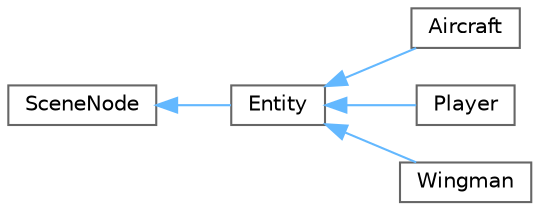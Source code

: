 digraph "Graphical Class Hierarchy"
{
 // LATEX_PDF_SIZE
  bgcolor="transparent";
  edge [fontname=Helvetica,fontsize=10,labelfontname=Helvetica,labelfontsize=10];
  node [fontname=Helvetica,fontsize=10,shape=box,height=0.2,width=0.4];
  rankdir="LR";
  Node0 [label="SceneNode",height=0.2,width=0.4,color="grey40", fillcolor="white", style="filled",URL="$class_scene_node.html",tooltip=" "];
  Node0 -> Node1 [dir="back",color="steelblue1",style="solid"];
  Node1 [label="Entity",height=0.2,width=0.4,color="grey40", fillcolor="white", style="filled",URL="$class_entity.html",tooltip="Main class for most objects in game world."];
  Node1 -> Node2 [dir="back",color="steelblue1",style="solid"];
  Node2 [label="Aircraft",height=0.2,width=0.4,color="grey40", fillcolor="white", style="filled",URL="$class_aircraft.html",tooltip="Enemy class, derived from Entity."];
  Node1 -> Node3 [dir="back",color="steelblue1",style="solid"];
  Node3 [label="Player",height=0.2,width=0.4,color="grey40", fillcolor="white", style="filled",URL="$class_player.html",tooltip="Player class, derived from entity."];
  Node1 -> Node4 [dir="back",color="steelblue1",style="solid"];
  Node4 [label="Wingman",height=0.2,width=0.4,color="grey40", fillcolor="white", style="filled",URL="$class_wingman.html",tooltip=" "];
}
